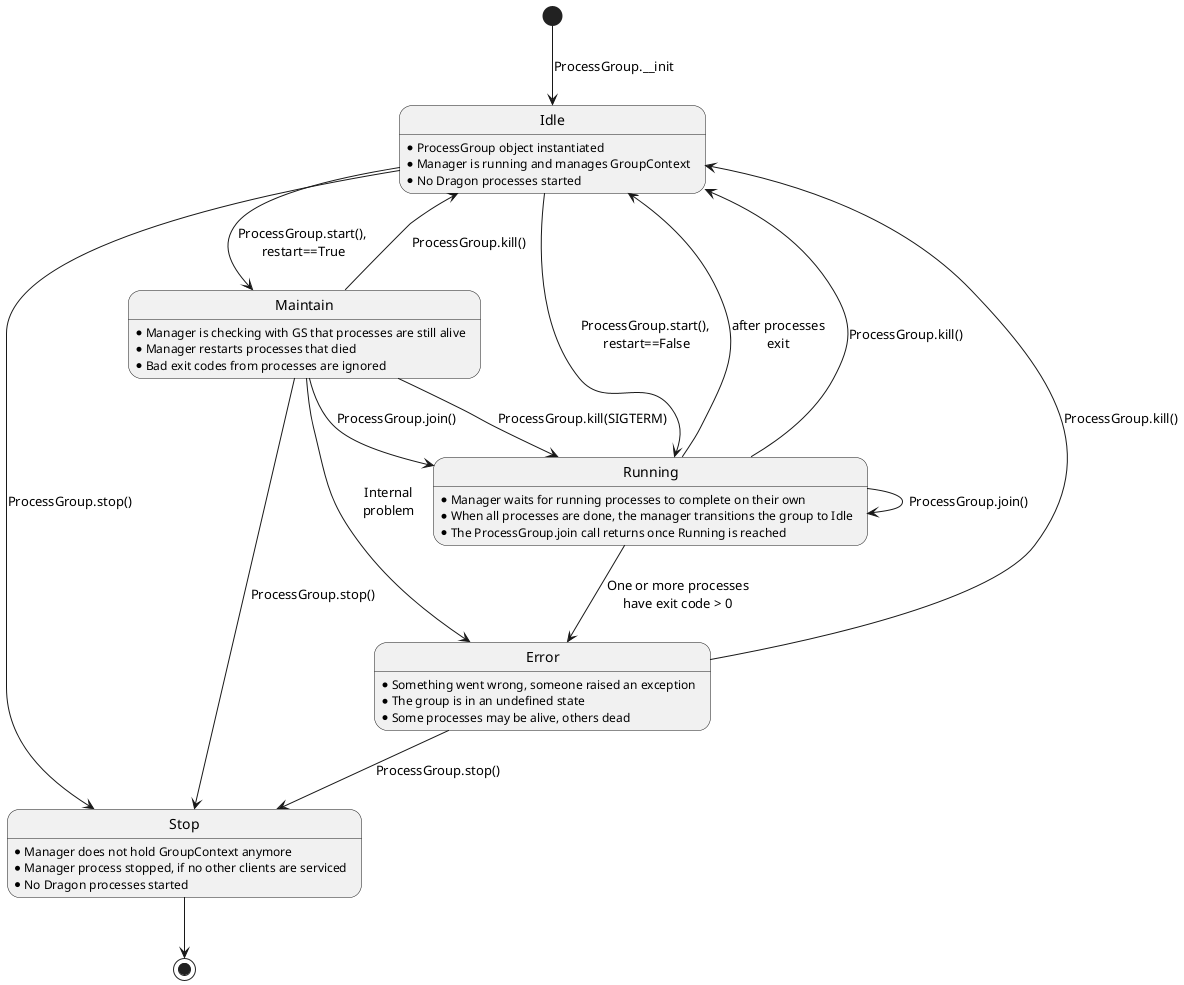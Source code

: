 ' machine for the Dragon native Pool() implementation


@startuml
skinparam componentStyle uml2
skinparam shadowing false
skinparam monochrome true

' skinparam linetype ortho
'skinparam linetype polyline
' skinparam nodesep 10
' skinparam ranksep 20

[*] -d-> Idle : ProcessGroup.__init 
Idle : * ProcessGroup object instantiated
Idle : * Manager is running and manages GroupContext
Idle : * No Dragon processes started 
Idle -d-> Maintain: ProcessGroup.start(), \nrestart==True
Idle -d-> Running: ProcessGroup.start(), \nrestart==False
Idle -d-> Stop: ProcessGroup.stop()

Running: * Manager waits for running processes to complete on their own
Running: * When all processes are done, the manager transitions the group to Idle
Running: * The ProcessGroup.join call returns once Running is reached
Running --> Idle: after processes\nexit
Running --> Running: ProcessGroup.join()
Running --> Error: One or more processes\nhave exit code > 0
Running --> Idle: ProcessGroup.kill()

Maintain: * Manager is checking with GS that processes are still alive
Maintain: * Manager restarts processes that died
Maintain: * Bad exit codes from processes are ignored
Maintain --> Idle: ProcessGroup.kill()
Maintain --> Running: ProcessGroup.join()
Maintain --> Stop: ProcessGroup.stop()
Maintain --> Running: ProcessGroup.kill(SIGTERM)
Maintain --> Error: Internal\nproblem

Stop: * Manager does not hold GroupContext anymore
Stop: * Manager process stopped, if no other clients are serviced
Stop: * No Dragon processes started
Stop --> [*]

Error: * Something went wrong, someone raised an exception
Error: * The group is in an undefined state
Error: * Some processes may be alive, others dead
Error --> Stop: ProcessGroup.stop()
Error --> Idle: ProcessGroup.kill()
@enduml